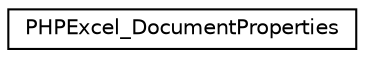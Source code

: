 digraph "Иерархия классов. Графический вид."
{
  edge [fontname="Helvetica",fontsize="10",labelfontname="Helvetica",labelfontsize="10"];
  node [fontname="Helvetica",fontsize="10",shape=record];
  rankdir="LR";
  Node0 [label="PHPExcel_DocumentProperties",height=0.2,width=0.4,color="black", fillcolor="white", style="filled",URL="$class_p_h_p_excel___document_properties.html"];
}
